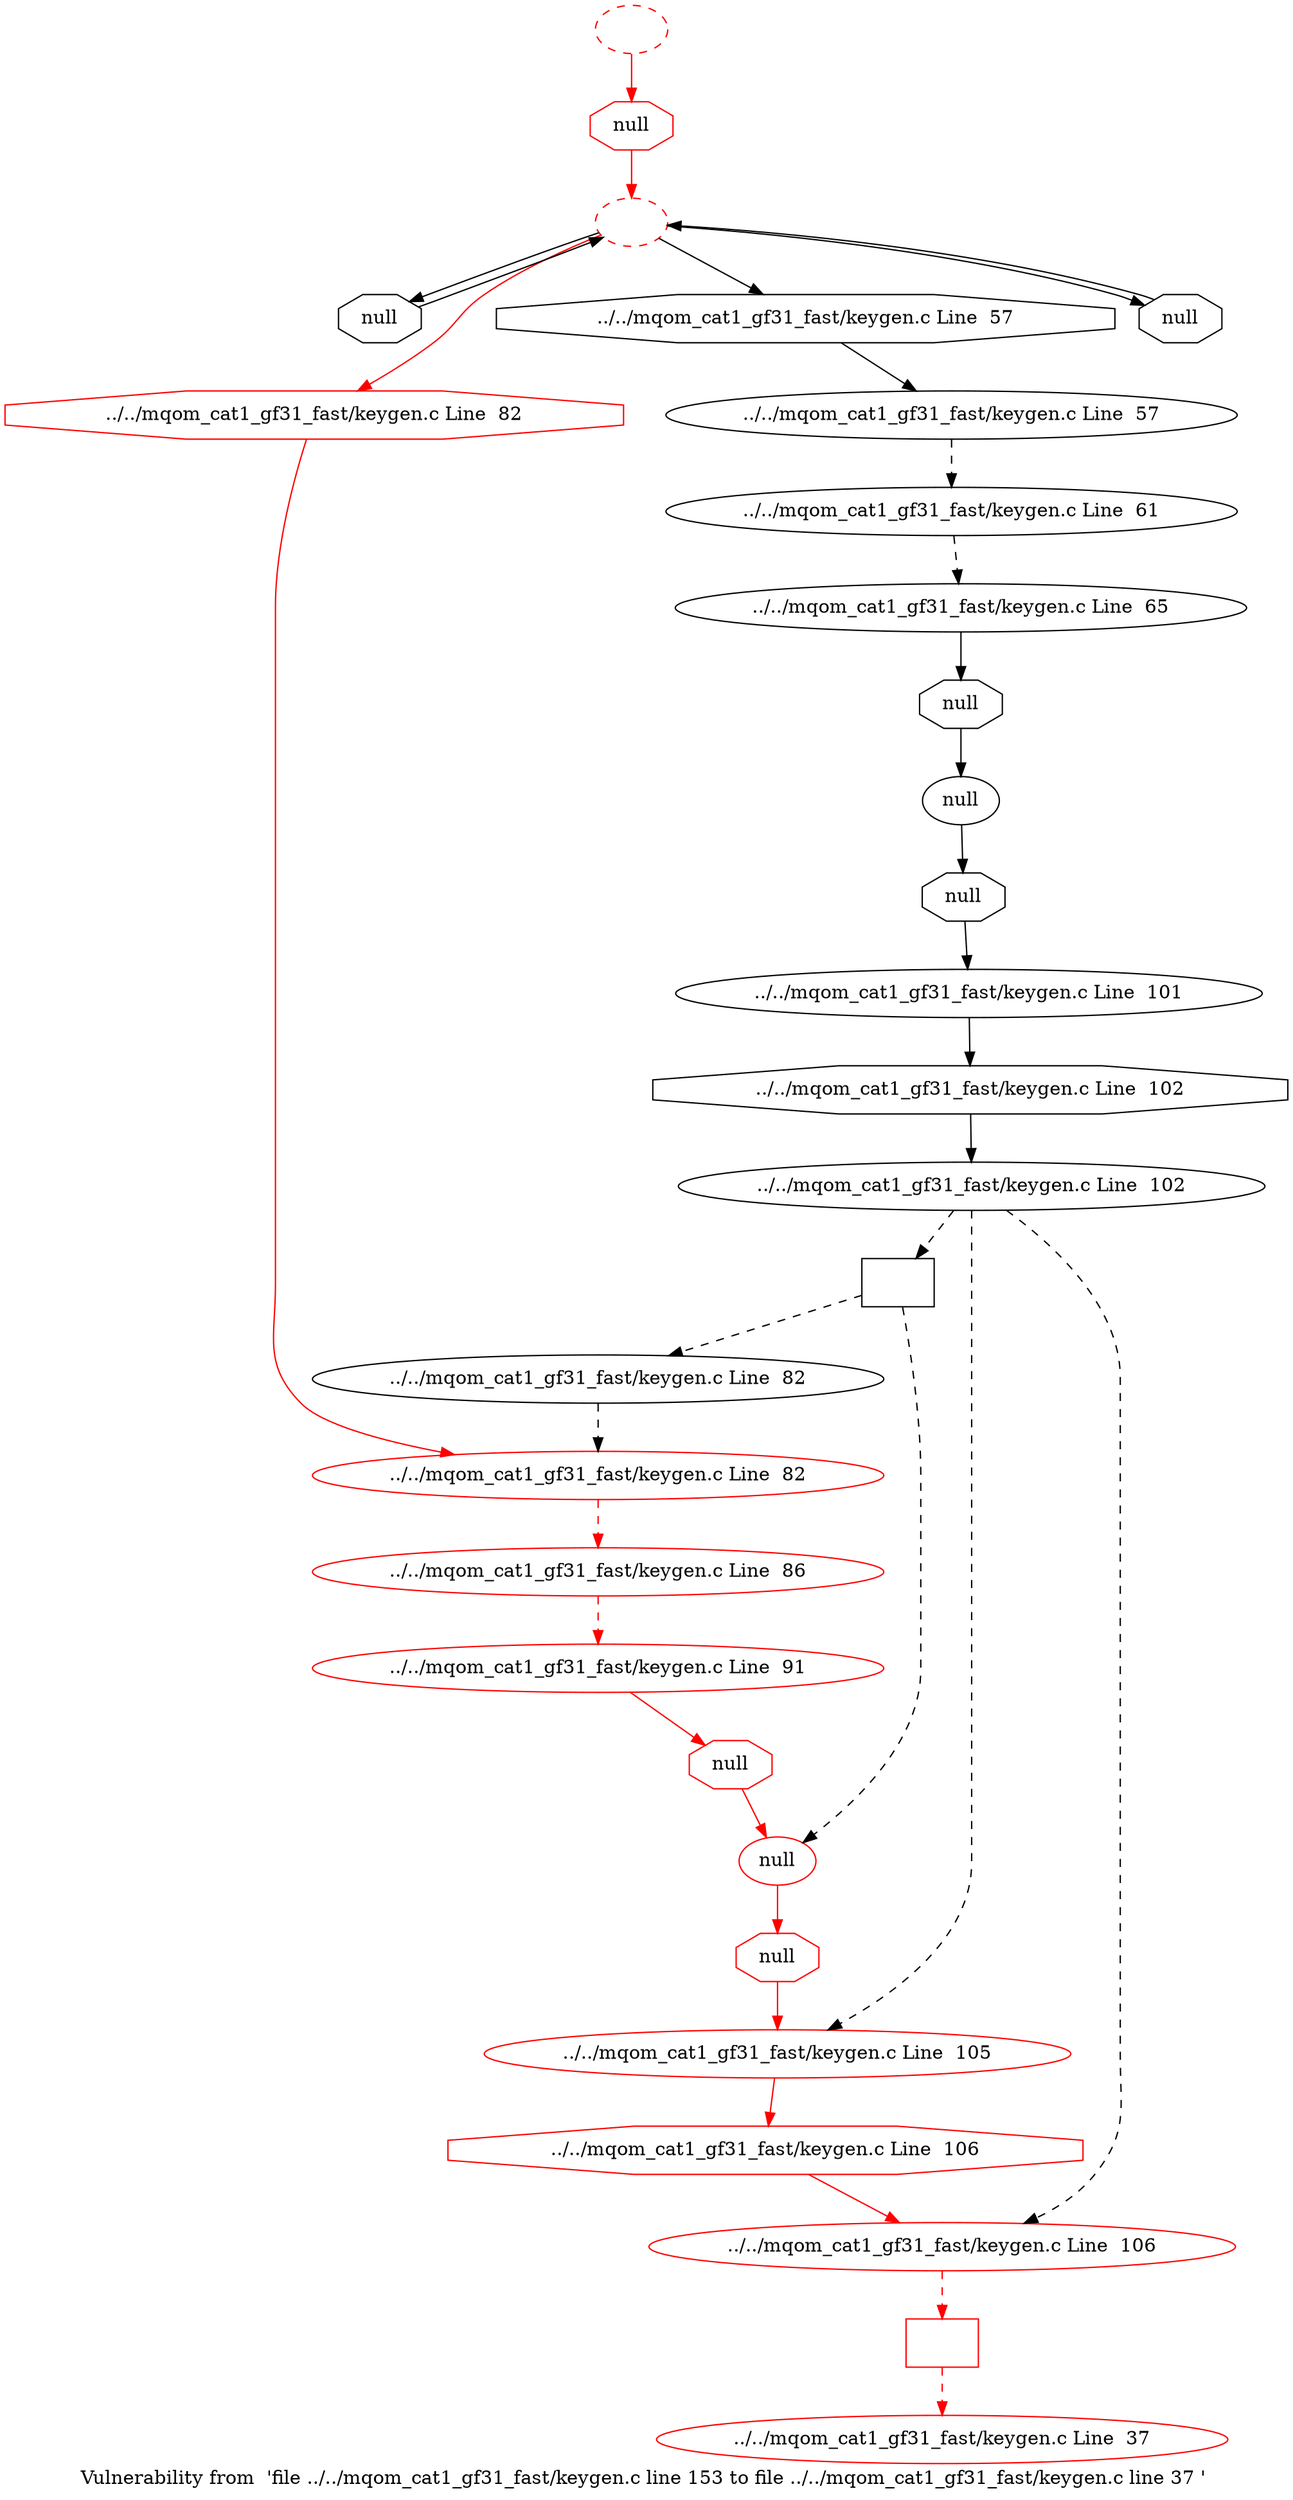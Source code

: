 digraph "Vulnerability from 'file ../../mqom_cat1_gf31_fast/keygen.c line 153 to file ../../mqom_cat1_gf31_fast/keygen.c line 37 '  "{
label="Vulnerability from  'file ../../mqom_cat1_gf31_fast/keygen.c line 153 to file ../../mqom_cat1_gf31_fast/keygen.c line 37 ' ";
node_458[shape=ellipse,style=solid,label="null"]
node_477[shape=octagon,style=solid,label="null"]
"node_458"->"node_477"
node_473[shape=ellipse,style=solid,label="../../mqom_cat1_gf31_fast/keygen.c Line  106", color=red]
node_480[shape=box,style=solid,label="", color=red]
"node_473"->"node_480" [color=red, style=dashed]
node_474[shape=octagon,style=solid,label="../../mqom_cat1_gf31_fast/keygen.c Line  106", color=red]
"node_474"->"node_473" [color=red]
node_475[shape=octagon,style=solid,label="null", color=red]
node_455[shape=ellipse,style=dashed,label="", color=red]
"node_475"->"node_455" [color=red]
node_476[shape=octagon,style=solid,label="null"]
"node_476"->"node_455"
node_467[shape=ellipse,style=solid,label="../../mqom_cat1_gf31_fast/keygen.c Line  101"]
"node_477"->"node_467"
node_478[shape=octagon,style=solid,label="null", color=red]
node_470[shape=ellipse,style=solid,label="../../mqom_cat1_gf31_fast/keygen.c Line  105", color=red]
"node_478"->"node_470" [color=red]
node_479[shape=box,style=solid,label=""]
node_460[shape=ellipse,style=solid,label="../../mqom_cat1_gf31_fast/keygen.c Line  82"]
"node_479"->"node_460" [style=dashed]
node_465[shape=ellipse,style=solid,label="null", color=red]
"node_479"->"node_465" [style=dashed]
node_452[shape=ellipse,style=solid,label="../../mqom_cat1_gf31_fast/keygen.c Line  37", color=red]
"node_480"->"node_452" [color=red, style=dashed]
node_457[shape=ellipse,style=solid,label="../../mqom_cat1_gf31_fast/keygen.c Line  65"]
node_459[shape=octagon,style=solid,label="null"]
"node_457"->"node_459"
node_456[shape=ellipse,style=solid,label="../../mqom_cat1_gf31_fast/keygen.c Line  61"]
"node_456"->"node_457" [style=dashed]
"node_455"->"node_476"
node_454[shape=octagon,style=solid,label="../../mqom_cat1_gf31_fast/keygen.c Line  57"]
"node_455"->"node_454"
node_462[shape=octagon,style=solid,label="../../mqom_cat1_gf31_fast/keygen.c Line  82", color=red]
"node_455"->"node_462" [color=red]
node_471[shape=octagon,style=solid,label="null"]
"node_455"->"node_471"
node_453[shape=ellipse,style=solid,label="../../mqom_cat1_gf31_fast/keygen.c Line  57"]
"node_454"->"node_453"
"node_453"->"node_456" [style=dashed]
"node_459"->"node_458"
node_461[shape=ellipse,style=solid,label="../../mqom_cat1_gf31_fast/keygen.c Line  82", color=red]
"node_460"->"node_461" [style=dashed]
node_463[shape=ellipse,style=solid,label="../../mqom_cat1_gf31_fast/keygen.c Line  86", color=red]
"node_461"->"node_463" [color=red, style=dashed]
"node_462"->"node_461" [color=red]
node_464[shape=ellipse,style=solid,label="../../mqom_cat1_gf31_fast/keygen.c Line  91", color=red]
"node_463"->"node_464" [color=red, style=dashed]
node_466[shape=octagon,style=solid,label="null", color=red]
"node_464"->"node_466" [color=red]
"node_465"->"node_478" [color=red]
"node_466"->"node_465" [color=red]
node_469[shape=octagon,style=solid,label="../../mqom_cat1_gf31_fast/keygen.c Line  102"]
"node_467"->"node_469"
node_468[shape=ellipse,style=solid,label="../../mqom_cat1_gf31_fast/keygen.c Line  102"]
"node_468"->"node_473" [style=dashed]
"node_468"->"node_479" [style=dashed]
"node_468"->"node_470" [style=dashed]
"node_469"->"node_468"
"node_470"->"node_474" [color=red]
"node_471"->"node_455"
node_472[shape=ellipse,style=dashed,label="", color=red]
"node_472"->"node_475" [color=red]
}

